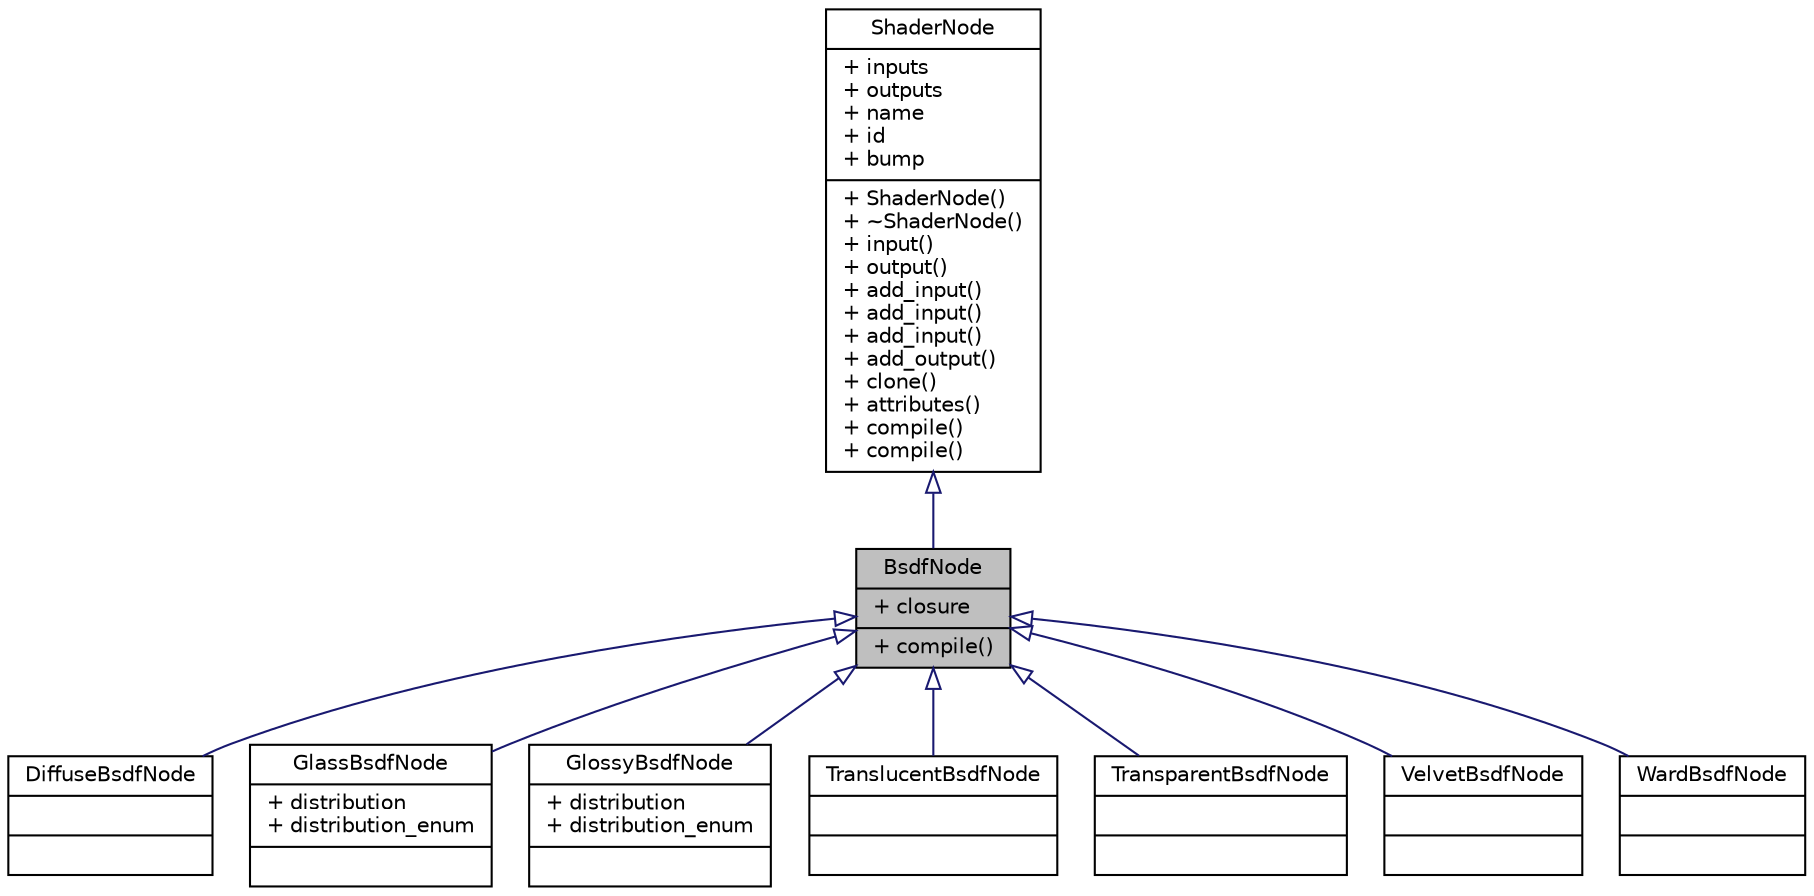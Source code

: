 digraph G
{
  edge [fontname="Helvetica",fontsize="10",labelfontname="Helvetica",labelfontsize="10"];
  node [fontname="Helvetica",fontsize="10",shape=record];
  Node1 [label="{BsdfNode\n|+ closure\l|+ compile()\l}",height=0.2,width=0.4,color="black", fillcolor="grey75", style="filled" fontcolor="black"];
  Node2 -> Node1 [dir=back,color="midnightblue",fontsize="10",style="solid",arrowtail="empty",fontname="Helvetica"];
  Node2 [label="{ShaderNode\n|+ inputs\l+ outputs\l+ name\l+ id\l+ bump\l|+ ShaderNode()\l+ ~ShaderNode()\l+ input()\l+ output()\l+ add_input()\l+ add_input()\l+ add_input()\l+ add_output()\l+ clone()\l+ attributes()\l+ compile()\l+ compile()\l}",height=0.2,width=0.4,color="black", fillcolor="white", style="filled",URL="$db/d79/classShaderNode.html"];
  Node1 -> Node3 [dir=back,color="midnightblue",fontsize="10",style="solid",arrowtail="empty",fontname="Helvetica"];
  Node3 [label="{DiffuseBsdfNode\n||}",height=0.2,width=0.4,color="black", fillcolor="white", style="filled",URL="$d2/dd6/classDiffuseBsdfNode.html"];
  Node1 -> Node4 [dir=back,color="midnightblue",fontsize="10",style="solid",arrowtail="empty",fontname="Helvetica"];
  Node4 [label="{GlassBsdfNode\n|+ distribution\l+ distribution_enum\l|}",height=0.2,width=0.4,color="black", fillcolor="white", style="filled",URL="$d8/d23/classGlassBsdfNode.html"];
  Node1 -> Node5 [dir=back,color="midnightblue",fontsize="10",style="solid",arrowtail="empty",fontname="Helvetica"];
  Node5 [label="{GlossyBsdfNode\n|+ distribution\l+ distribution_enum\l|}",height=0.2,width=0.4,color="black", fillcolor="white", style="filled",URL="$dc/dd6/classGlossyBsdfNode.html"];
  Node1 -> Node6 [dir=back,color="midnightblue",fontsize="10",style="solid",arrowtail="empty",fontname="Helvetica"];
  Node6 [label="{TranslucentBsdfNode\n||}",height=0.2,width=0.4,color="black", fillcolor="white", style="filled",URL="$d0/df7/classTranslucentBsdfNode.html"];
  Node1 -> Node7 [dir=back,color="midnightblue",fontsize="10",style="solid",arrowtail="empty",fontname="Helvetica"];
  Node7 [label="{TransparentBsdfNode\n||}",height=0.2,width=0.4,color="black", fillcolor="white", style="filled",URL="$d3/d95/classTransparentBsdfNode.html"];
  Node1 -> Node8 [dir=back,color="midnightblue",fontsize="10",style="solid",arrowtail="empty",fontname="Helvetica"];
  Node8 [label="{VelvetBsdfNode\n||}",height=0.2,width=0.4,color="black", fillcolor="white", style="filled",URL="$d9/d19/classVelvetBsdfNode.html"];
  Node1 -> Node9 [dir=back,color="midnightblue",fontsize="10",style="solid",arrowtail="empty",fontname="Helvetica"];
  Node9 [label="{WardBsdfNode\n||}",height=0.2,width=0.4,color="black", fillcolor="white", style="filled",URL="$d8/da5/classWardBsdfNode.html"];
}
